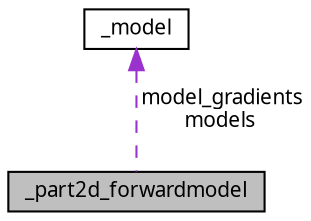 digraph "_part2d_forwardmodel"
{
  edge [fontname="FreeSans.ttf",fontsize="10",labelfontname="FreeSans.ttf",labelfontsize="10"];
  node [fontname="FreeSans.ttf",fontsize="10",shape=record];
  Node1 [label="_part2d_forwardmodel",height=0.2,width=0.4,color="black", fillcolor="grey75", style="filled", fontcolor="black"];
  Node2 -> Node1 [dir="back",color="darkorchid3",fontsize="10",style="dashed",label=" model_gradients\nmodels" ,fontname="FreeSans.ttf"];
  Node2 [label="_model",height=0.2,width=0.4,color="black", fillcolor="white", style="filled",URL="$struct__model.html"];
}

